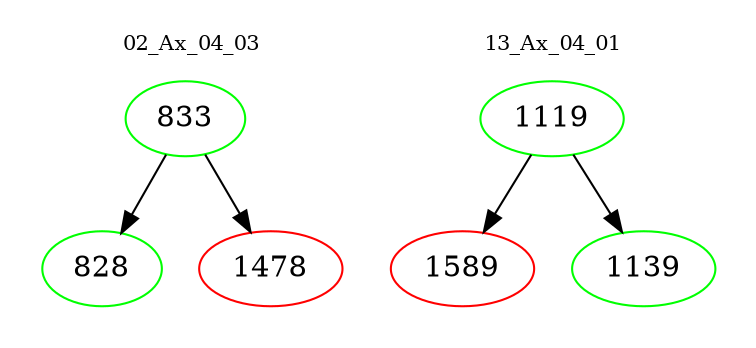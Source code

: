 digraph{
subgraph cluster_0 {
color = white
label = "02_Ax_04_03";
fontsize=10;
T0_833 [label="833", color="green"]
T0_833 -> T0_828 [color="black"]
T0_828 [label="828", color="green"]
T0_833 -> T0_1478 [color="black"]
T0_1478 [label="1478", color="red"]
}
subgraph cluster_1 {
color = white
label = "13_Ax_04_01";
fontsize=10;
T1_1119 [label="1119", color="green"]
T1_1119 -> T1_1589 [color="black"]
T1_1589 [label="1589", color="red"]
T1_1119 -> T1_1139 [color="black"]
T1_1139 [label="1139", color="green"]
}
}
